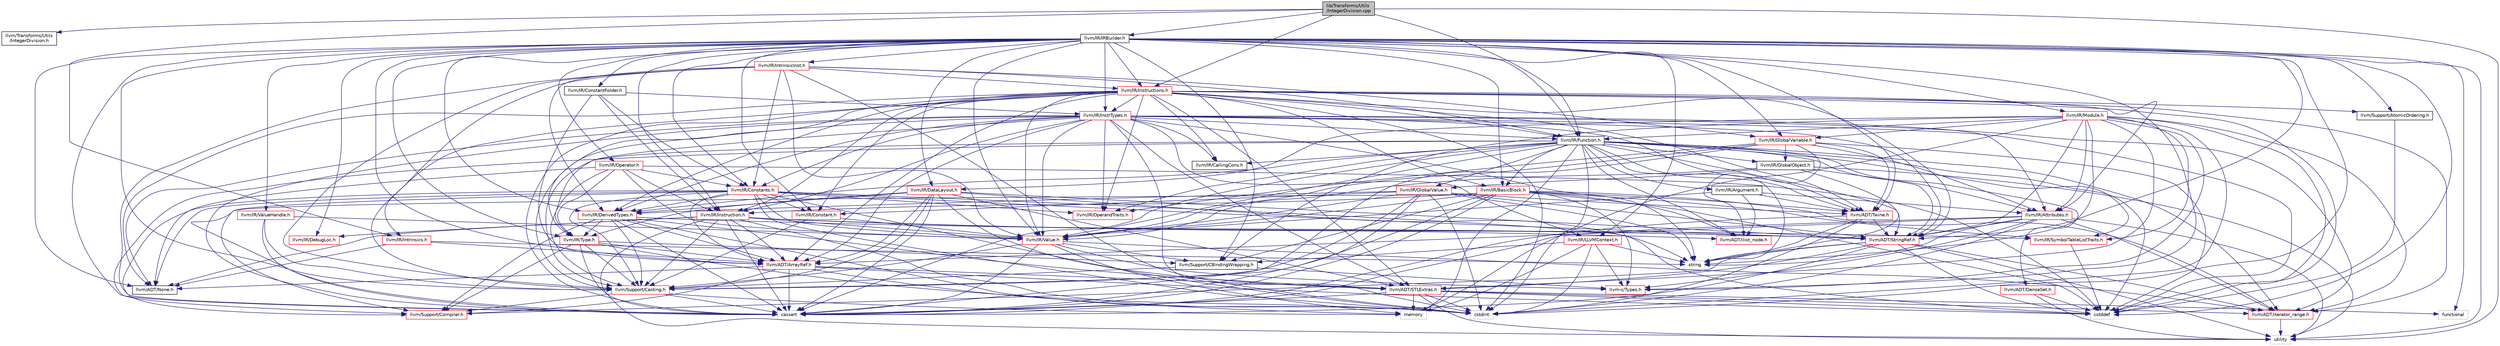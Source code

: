 digraph "lib/Transforms/Utils/IntegerDivision.cpp"
{
 // LATEX_PDF_SIZE
  bgcolor="transparent";
  edge [fontname="Helvetica",fontsize="10",labelfontname="Helvetica",labelfontsize="10"];
  node [fontname="Helvetica",fontsize="10",shape="box"];
  Node1 [label="lib/Transforms/Utils\l/IntegerDivision.cpp",height=0.2,width=0.4,color="black", fillcolor="grey75", style="filled", fontcolor="black",tooltip=" "];
  Node1 -> Node2 [color="midnightblue",fontsize="10",style="solid",fontname="Helvetica"];
  Node2 [label="llvm/Transforms/Utils\l/IntegerDivision.h",height=0.2,width=0.4,color="black",URL="$IntegerDivision_8h.html",tooltip=" "];
  Node1 -> Node3 [color="midnightblue",fontsize="10",style="solid",fontname="Helvetica"];
  Node3 [label="llvm/IR/Function.h",height=0.2,width=0.4,color="black",URL="$Function_8h.html",tooltip=" "];
  Node3 -> Node4 [color="midnightblue",fontsize="10",style="solid",fontname="Helvetica"];
  Node4 [label="llvm/ADT/DenseSet.h",height=0.2,width=0.4,color="red",URL="$DenseSet_8h.html",tooltip=" "];
  Node4 -> Node34 [color="midnightblue",fontsize="10",style="solid",fontname="Helvetica"];
  Node34 [label="cstddef",height=0.2,width=0.4,color="grey75",tooltip=" "];
  Node4 -> Node27 [color="midnightblue",fontsize="10",style="solid",fontname="Helvetica"];
  Node27 [label="utility",height=0.2,width=0.4,color="grey75",tooltip=" "];
  Node3 -> Node17 [color="midnightblue",fontsize="10",style="solid",fontname="Helvetica"];
  Node17 [label="llvm/ADT/StringRef.h",height=0.2,width=0.4,color="red",URL="$StringRef_8h.html",tooltip=" "];
  Node17 -> Node18 [color="midnightblue",fontsize="10",style="solid",fontname="Helvetica"];
  Node18 [label="llvm/ADT/STLExtras.h",height=0.2,width=0.4,color="red",URL="$STLExtras_8h.html",tooltip=" "];
  Node18 -> Node31 [color="midnightblue",fontsize="10",style="solid",fontname="Helvetica"];
  Node31 [label="llvm/ADT/iterator_range.h",height=0.2,width=0.4,color="red",URL="$iterator__range_8h.html",tooltip="This provides a very simple, boring adaptor for a begin and end iterator into a range type."];
  Node31 -> Node27 [color="midnightblue",fontsize="10",style="solid",fontname="Helvetica"];
  Node18 -> Node28 [color="midnightblue",fontsize="10",style="solid",fontname="Helvetica"];
  Node28 [label="cassert",height=0.2,width=0.4,color="grey75",tooltip=" "];
  Node18 -> Node34 [color="midnightblue",fontsize="10",style="solid",fontname="Helvetica"];
  Node18 -> Node48 [color="midnightblue",fontsize="10",style="solid",fontname="Helvetica"];
  Node48 [label="cstdint",height=0.2,width=0.4,color="grey75",tooltip=" "];
  Node18 -> Node49 [color="midnightblue",fontsize="10",style="solid",fontname="Helvetica"];
  Node49 [label="functional",height=0.2,width=0.4,color="grey75",tooltip=" "];
  Node18 -> Node29 [color="midnightblue",fontsize="10",style="solid",fontname="Helvetica"];
  Node29 [label="memory",height=0.2,width=0.4,color="grey75",tooltip=" "];
  Node18 -> Node27 [color="midnightblue",fontsize="10",style="solid",fontname="Helvetica"];
  Node17 -> Node31 [color="midnightblue",fontsize="10",style="solid",fontname="Helvetica"];
  Node17 -> Node21 [color="midnightblue",fontsize="10",style="solid",fontname="Helvetica"];
  Node21 [label="llvm/Support/Compiler.h",height=0.2,width=0.4,color="red",URL="$Compiler_8h.html",tooltip=" "];
  Node17 -> Node28 [color="midnightblue",fontsize="10",style="solid",fontname="Helvetica"];
  Node17 -> Node34 [color="midnightblue",fontsize="10",style="solid",fontname="Helvetica"];
  Node17 -> Node43 [color="midnightblue",fontsize="10",style="solid",fontname="Helvetica"];
  Node43 [label="string",height=0.2,width=0.4,color="grey75",tooltip=" "];
  Node17 -> Node27 [color="midnightblue",fontsize="10",style="solid",fontname="Helvetica"];
  Node3 -> Node60 [color="midnightblue",fontsize="10",style="solid",fontname="Helvetica"];
  Node60 [label="llvm/ADT/Twine.h",height=0.2,width=0.4,color="red",URL="$Twine_8h.html",tooltip=" "];
  Node60 -> Node17 [color="midnightblue",fontsize="10",style="solid",fontname="Helvetica"];
  Node60 -> Node28 [color="midnightblue",fontsize="10",style="solid",fontname="Helvetica"];
  Node60 -> Node48 [color="midnightblue",fontsize="10",style="solid",fontname="Helvetica"];
  Node60 -> Node43 [color="midnightblue",fontsize="10",style="solid",fontname="Helvetica"];
  Node3 -> Node61 [color="midnightblue",fontsize="10",style="solid",fontname="Helvetica"];
  Node61 [label="llvm/ADT/ilist_node.h",height=0.2,width=0.4,color="red",URL="$ilist__node_8h.html",tooltip=" "];
  Node3 -> Node31 [color="midnightblue",fontsize="10",style="solid",fontname="Helvetica"];
  Node3 -> Node65 [color="midnightblue",fontsize="10",style="solid",fontname="Helvetica"];
  Node65 [label="llvm/IR/Argument.h",height=0.2,width=0.4,color="black",URL="$Argument_8h.html",tooltip=" "];
  Node65 -> Node60 [color="midnightblue",fontsize="10",style="solid",fontname="Helvetica"];
  Node65 -> Node61 [color="midnightblue",fontsize="10",style="solid",fontname="Helvetica"];
  Node65 -> Node66 [color="midnightblue",fontsize="10",style="solid",fontname="Helvetica"];
  Node66 [label="llvm/IR/Attributes.h",height=0.2,width=0.4,color="red",URL="$Attributes_8h.html",tooltip="This file contains the simple types necessary to represent the attributes associated with functions a..."];
  Node66 -> Node67 [color="midnightblue",fontsize="10",style="solid",fontname="Helvetica"];
  Node67 [label="llvm-c/Types.h",height=0.2,width=0.4,color="red",URL="$llvm-c_2Types_8h.html",tooltip=" "];
  Node66 -> Node7 [color="midnightblue",fontsize="10",style="solid",fontname="Helvetica"];
  Node7 [label="llvm/ADT/ArrayRef.h",height=0.2,width=0.4,color="red",URL="$ArrayRef_8h.html",tooltip=" "];
  Node7 -> Node20 [color="midnightblue",fontsize="10",style="solid",fontname="Helvetica"];
  Node20 [label="llvm/ADT/None.h",height=0.2,width=0.4,color="black",URL="$None_8h.html",tooltip=" "];
  Node7 -> Node18 [color="midnightblue",fontsize="10",style="solid",fontname="Helvetica"];
  Node7 -> Node21 [color="midnightblue",fontsize="10",style="solid",fontname="Helvetica"];
  Node7 -> Node28 [color="midnightblue",fontsize="10",style="solid",fontname="Helvetica"];
  Node7 -> Node34 [color="midnightblue",fontsize="10",style="solid",fontname="Helvetica"];
  Node7 -> Node29 [color="midnightblue",fontsize="10",style="solid",fontname="Helvetica"];
  Node66 -> Node17 [color="midnightblue",fontsize="10",style="solid",fontname="Helvetica"];
  Node66 -> Node31 [color="midnightblue",fontsize="10",style="solid",fontname="Helvetica"];
  Node66 -> Node28 [color="midnightblue",fontsize="10",style="solid",fontname="Helvetica"];
  Node66 -> Node48 [color="midnightblue",fontsize="10",style="solid",fontname="Helvetica"];
  Node66 -> Node43 [color="midnightblue",fontsize="10",style="solid",fontname="Helvetica"];
  Node66 -> Node27 [color="midnightblue",fontsize="10",style="solid",fontname="Helvetica"];
  Node65 -> Node72 [color="midnightblue",fontsize="10",style="solid",fontname="Helvetica"];
  Node72 [label="llvm/IR/Value.h",height=0.2,width=0.4,color="red",URL="$Value_8h.html",tooltip=" "];
  Node72 -> Node67 [color="midnightblue",fontsize="10",style="solid",fontname="Helvetica"];
  Node72 -> Node31 [color="midnightblue",fontsize="10",style="solid",fontname="Helvetica"];
  Node72 -> Node74 [color="midnightblue",fontsize="10",style="solid",fontname="Helvetica"];
  Node74 [label="llvm/Support/CBindingWrapping.h",height=0.2,width=0.4,color="black",URL="$CBindingWrapping_8h.html",tooltip=" "];
  Node74 -> Node67 [color="midnightblue",fontsize="10",style="solid",fontname="Helvetica"];
  Node74 -> Node75 [color="midnightblue",fontsize="10",style="solid",fontname="Helvetica"];
  Node75 [label="llvm/Support/Casting.h",height=0.2,width=0.4,color="red",URL="$Casting_8h.html",tooltip=" "];
  Node75 -> Node21 [color="midnightblue",fontsize="10",style="solid",fontname="Helvetica"];
  Node75 -> Node28 [color="midnightblue",fontsize="10",style="solid",fontname="Helvetica"];
  Node75 -> Node29 [color="midnightblue",fontsize="10",style="solid",fontname="Helvetica"];
  Node72 -> Node75 [color="midnightblue",fontsize="10",style="solid",fontname="Helvetica"];
  Node72 -> Node28 [color="midnightblue",fontsize="10",style="solid",fontname="Helvetica"];
  Node72 -> Node29 [color="midnightblue",fontsize="10",style="solid",fontname="Helvetica"];
  Node3 -> Node66 [color="midnightblue",fontsize="10",style="solid",fontname="Helvetica"];
  Node3 -> Node77 [color="midnightblue",fontsize="10",style="solid",fontname="Helvetica"];
  Node77 [label="llvm/IR/BasicBlock.h",height=0.2,width=0.4,color="red",URL="$BasicBlock_8h.html",tooltip=" "];
  Node77 -> Node67 [color="midnightblue",fontsize="10",style="solid",fontname="Helvetica"];
  Node77 -> Node60 [color="midnightblue",fontsize="10",style="solid",fontname="Helvetica"];
  Node77 -> Node61 [color="midnightblue",fontsize="10",style="solid",fontname="Helvetica"];
  Node77 -> Node31 [color="midnightblue",fontsize="10",style="solid",fontname="Helvetica"];
  Node77 -> Node82 [color="midnightblue",fontsize="10",style="solid",fontname="Helvetica"];
  Node82 [label="llvm/IR/Instruction.h",height=0.2,width=0.4,color="red",URL="$IR_2Instruction_8h.html",tooltip=" "];
  Node82 -> Node7 [color="midnightblue",fontsize="10",style="solid",fontname="Helvetica"];
  Node82 -> Node20 [color="midnightblue",fontsize="10",style="solid",fontname="Helvetica"];
  Node82 -> Node17 [color="midnightblue",fontsize="10",style="solid",fontname="Helvetica"];
  Node82 -> Node61 [color="midnightblue",fontsize="10",style="solid",fontname="Helvetica"];
  Node82 -> Node83 [color="midnightblue",fontsize="10",style="solid",fontname="Helvetica"];
  Node83 [label="llvm/IR/DebugLoc.h",height=0.2,width=0.4,color="red",URL="$DebugLoc_8h.html",tooltip=" "];
  Node82 -> Node99 [color="midnightblue",fontsize="10",style="solid",fontname="Helvetica"];
  Node99 [label="llvm/IR/SymbolTableListTraits.h",height=0.2,width=0.4,color="red",URL="$SymbolTableListTraits_8h.html",tooltip=" "];
  Node99 -> Node34 [color="midnightblue",fontsize="10",style="solid",fontname="Helvetica"];
  Node82 -> Node72 [color="midnightblue",fontsize="10",style="solid",fontname="Helvetica"];
  Node82 -> Node75 [color="midnightblue",fontsize="10",style="solid",fontname="Helvetica"];
  Node82 -> Node28 [color="midnightblue",fontsize="10",style="solid",fontname="Helvetica"];
  Node82 -> Node48 [color="midnightblue",fontsize="10",style="solid",fontname="Helvetica"];
  Node82 -> Node27 [color="midnightblue",fontsize="10",style="solid",fontname="Helvetica"];
  Node77 -> Node99 [color="midnightblue",fontsize="10",style="solid",fontname="Helvetica"];
  Node77 -> Node72 [color="midnightblue",fontsize="10",style="solid",fontname="Helvetica"];
  Node77 -> Node74 [color="midnightblue",fontsize="10",style="solid",fontname="Helvetica"];
  Node77 -> Node75 [color="midnightblue",fontsize="10",style="solid",fontname="Helvetica"];
  Node77 -> Node21 [color="midnightblue",fontsize="10",style="solid",fontname="Helvetica"];
  Node77 -> Node28 [color="midnightblue",fontsize="10",style="solid",fontname="Helvetica"];
  Node77 -> Node34 [color="midnightblue",fontsize="10",style="solid",fontname="Helvetica"];
  Node3 -> Node101 [color="midnightblue",fontsize="10",style="solid",fontname="Helvetica"];
  Node101 [label="llvm/IR/CallingConv.h",height=0.2,width=0.4,color="black",URL="$CallingConv_8h.html",tooltip=" "];
  Node3 -> Node102 [color="midnightblue",fontsize="10",style="solid",fontname="Helvetica"];
  Node102 [label="llvm/IR/DerivedTypes.h",height=0.2,width=0.4,color="red",URL="$DerivedTypes_8h.html",tooltip=" "];
  Node102 -> Node7 [color="midnightblue",fontsize="10",style="solid",fontname="Helvetica"];
  Node102 -> Node18 [color="midnightblue",fontsize="10",style="solid",fontname="Helvetica"];
  Node102 -> Node17 [color="midnightblue",fontsize="10",style="solid",fontname="Helvetica"];
  Node102 -> Node103 [color="midnightblue",fontsize="10",style="solid",fontname="Helvetica"];
  Node103 [label="llvm/IR/Type.h",height=0.2,width=0.4,color="red",URL="$Type_8h.html",tooltip=" "];
  Node103 -> Node7 [color="midnightblue",fontsize="10",style="solid",fontname="Helvetica"];
  Node103 -> Node74 [color="midnightblue",fontsize="10",style="solid",fontname="Helvetica"];
  Node103 -> Node75 [color="midnightblue",fontsize="10",style="solid",fontname="Helvetica"];
  Node103 -> Node21 [color="midnightblue",fontsize="10",style="solid",fontname="Helvetica"];
  Node103 -> Node28 [color="midnightblue",fontsize="10",style="solid",fontname="Helvetica"];
  Node103 -> Node48 [color="midnightblue",fontsize="10",style="solid",fontname="Helvetica"];
  Node102 -> Node75 [color="midnightblue",fontsize="10",style="solid",fontname="Helvetica"];
  Node102 -> Node21 [color="midnightblue",fontsize="10",style="solid",fontname="Helvetica"];
  Node102 -> Node28 [color="midnightblue",fontsize="10",style="solid",fontname="Helvetica"];
  Node102 -> Node48 [color="midnightblue",fontsize="10",style="solid",fontname="Helvetica"];
  Node3 -> Node106 [color="midnightblue",fontsize="10",style="solid",fontname="Helvetica"];
  Node106 [label="llvm/IR/GlobalObject.h",height=0.2,width=0.4,color="black",URL="$GlobalObject_8h.html",tooltip=" "];
  Node106 -> Node17 [color="midnightblue",fontsize="10",style="solid",fontname="Helvetica"];
  Node106 -> Node107 [color="midnightblue",fontsize="10",style="solid",fontname="Helvetica"];
  Node107 [label="llvm/IR/GlobalValue.h",height=0.2,width=0.4,color="red",URL="$GlobalValue_8h.html",tooltip=" "];
  Node107 -> Node17 [color="midnightblue",fontsize="10",style="solid",fontname="Helvetica"];
  Node107 -> Node60 [color="midnightblue",fontsize="10",style="solid",fontname="Helvetica"];
  Node107 -> Node87 [color="midnightblue",fontsize="10",style="solid",fontname="Helvetica"];
  Node87 [label="llvm/IR/Constant.h",height=0.2,width=0.4,color="red",URL="$Constant_8h.html",tooltip=" "];
  Node87 -> Node72 [color="midnightblue",fontsize="10",style="solid",fontname="Helvetica"];
  Node87 -> Node75 [color="midnightblue",fontsize="10",style="solid",fontname="Helvetica"];
  Node107 -> Node102 [color="midnightblue",fontsize="10",style="solid",fontname="Helvetica"];
  Node107 -> Node72 [color="midnightblue",fontsize="10",style="solid",fontname="Helvetica"];
  Node107 -> Node75 [color="midnightblue",fontsize="10",style="solid",fontname="Helvetica"];
  Node107 -> Node28 [color="midnightblue",fontsize="10",style="solid",fontname="Helvetica"];
  Node107 -> Node48 [color="midnightblue",fontsize="10",style="solid",fontname="Helvetica"];
  Node107 -> Node43 [color="midnightblue",fontsize="10",style="solid",fontname="Helvetica"];
  Node106 -> Node72 [color="midnightblue",fontsize="10",style="solid",fontname="Helvetica"];
  Node106 -> Node43 [color="midnightblue",fontsize="10",style="solid",fontname="Helvetica"];
  Node106 -> Node27 [color="midnightblue",fontsize="10",style="solid",fontname="Helvetica"];
  Node3 -> Node107 [color="midnightblue",fontsize="10",style="solid",fontname="Helvetica"];
  Node3 -> Node111 [color="midnightblue",fontsize="10",style="solid",fontname="Helvetica"];
  Node111 [label="llvm/IR/OperandTraits.h",height=0.2,width=0.4,color="red",URL="$OperandTraits_8h.html",tooltip=" "];
  Node3 -> Node99 [color="midnightblue",fontsize="10",style="solid",fontname="Helvetica"];
  Node3 -> Node72 [color="midnightblue",fontsize="10",style="solid",fontname="Helvetica"];
  Node3 -> Node75 [color="midnightblue",fontsize="10",style="solid",fontname="Helvetica"];
  Node3 -> Node21 [color="midnightblue",fontsize="10",style="solid",fontname="Helvetica"];
  Node3 -> Node28 [color="midnightblue",fontsize="10",style="solid",fontname="Helvetica"];
  Node3 -> Node34 [color="midnightblue",fontsize="10",style="solid",fontname="Helvetica"];
  Node3 -> Node48 [color="midnightblue",fontsize="10",style="solid",fontname="Helvetica"];
  Node3 -> Node29 [color="midnightblue",fontsize="10",style="solid",fontname="Helvetica"];
  Node3 -> Node43 [color="midnightblue",fontsize="10",style="solid",fontname="Helvetica"];
  Node1 -> Node112 [color="midnightblue",fontsize="10",style="solid",fontname="Helvetica"];
  Node112 [label="llvm/IR/IRBuilder.h",height=0.2,width=0.4,color="black",URL="$IRBuilder_8h.html",tooltip=" "];
  Node112 -> Node67 [color="midnightblue",fontsize="10",style="solid",fontname="Helvetica"];
  Node112 -> Node7 [color="midnightblue",fontsize="10",style="solid",fontname="Helvetica"];
  Node112 -> Node20 [color="midnightblue",fontsize="10",style="solid",fontname="Helvetica"];
  Node112 -> Node17 [color="midnightblue",fontsize="10",style="solid",fontname="Helvetica"];
  Node112 -> Node60 [color="midnightblue",fontsize="10",style="solid",fontname="Helvetica"];
  Node112 -> Node77 [color="midnightblue",fontsize="10",style="solid",fontname="Helvetica"];
  Node112 -> Node87 [color="midnightblue",fontsize="10",style="solid",fontname="Helvetica"];
  Node112 -> Node113 [color="midnightblue",fontsize="10",style="solid",fontname="Helvetica"];
  Node113 [label="llvm/IR/ConstantFolder.h",height=0.2,width=0.4,color="black",URL="$ConstantFolder_8h.html",tooltip=" "];
  Node113 -> Node7 [color="midnightblue",fontsize="10",style="solid",fontname="Helvetica"];
  Node113 -> Node114 [color="midnightblue",fontsize="10",style="solid",fontname="Helvetica"];
  Node114 [label="llvm/IR/Constants.h",height=0.2,width=0.4,color="red",URL="$Constants_8h.html",tooltip="This file contains the declarations for the subclasses of Constant, which represent the different fla..."];
  Node114 -> Node7 [color="midnightblue",fontsize="10",style="solid",fontname="Helvetica"];
  Node114 -> Node20 [color="midnightblue",fontsize="10",style="solid",fontname="Helvetica"];
  Node114 -> Node18 [color="midnightblue",fontsize="10",style="solid",fontname="Helvetica"];
  Node114 -> Node17 [color="midnightblue",fontsize="10",style="solid",fontname="Helvetica"];
  Node114 -> Node87 [color="midnightblue",fontsize="10",style="solid",fontname="Helvetica"];
  Node114 -> Node102 [color="midnightblue",fontsize="10",style="solid",fontname="Helvetica"];
  Node114 -> Node111 [color="midnightblue",fontsize="10",style="solid",fontname="Helvetica"];
  Node114 -> Node72 [color="midnightblue",fontsize="10",style="solid",fontname="Helvetica"];
  Node114 -> Node75 [color="midnightblue",fontsize="10",style="solid",fontname="Helvetica"];
  Node114 -> Node21 [color="midnightblue",fontsize="10",style="solid",fontname="Helvetica"];
  Node114 -> Node28 [color="midnightblue",fontsize="10",style="solid",fontname="Helvetica"];
  Node114 -> Node34 [color="midnightblue",fontsize="10",style="solid",fontname="Helvetica"];
  Node114 -> Node48 [color="midnightblue",fontsize="10",style="solid",fontname="Helvetica"];
  Node113 -> Node115 [color="midnightblue",fontsize="10",style="solid",fontname="Helvetica"];
  Node115 [label="llvm/IR/InstrTypes.h",height=0.2,width=0.4,color="red",URL="$InstrTypes_8h.html",tooltip=" "];
  Node115 -> Node7 [color="midnightblue",fontsize="10",style="solid",fontname="Helvetica"];
  Node115 -> Node20 [color="midnightblue",fontsize="10",style="solid",fontname="Helvetica"];
  Node115 -> Node18 [color="midnightblue",fontsize="10",style="solid",fontname="Helvetica"];
  Node115 -> Node17 [color="midnightblue",fontsize="10",style="solid",fontname="Helvetica"];
  Node115 -> Node60 [color="midnightblue",fontsize="10",style="solid",fontname="Helvetica"];
  Node115 -> Node31 [color="midnightblue",fontsize="10",style="solid",fontname="Helvetica"];
  Node115 -> Node66 [color="midnightblue",fontsize="10",style="solid",fontname="Helvetica"];
  Node115 -> Node101 [color="midnightblue",fontsize="10",style="solid",fontname="Helvetica"];
  Node115 -> Node114 [color="midnightblue",fontsize="10",style="solid",fontname="Helvetica"];
  Node115 -> Node102 [color="midnightblue",fontsize="10",style="solid",fontname="Helvetica"];
  Node115 -> Node3 [color="midnightblue",fontsize="10",style="solid",fontname="Helvetica"];
  Node115 -> Node82 [color="midnightblue",fontsize="10",style="solid",fontname="Helvetica"];
  Node115 -> Node89 [color="midnightblue",fontsize="10",style="solid",fontname="Helvetica"];
  Node89 [label="llvm/IR/LLVMContext.h",height=0.2,width=0.4,color="red",URL="$LLVMContext_8h.html",tooltip=" "];
  Node89 -> Node67 [color="midnightblue",fontsize="10",style="solid",fontname="Helvetica"];
  Node89 -> Node74 [color="midnightblue",fontsize="10",style="solid",fontname="Helvetica"];
  Node89 -> Node48 [color="midnightblue",fontsize="10",style="solid",fontname="Helvetica"];
  Node89 -> Node29 [color="midnightblue",fontsize="10",style="solid",fontname="Helvetica"];
  Node89 -> Node43 [color="midnightblue",fontsize="10",style="solid",fontname="Helvetica"];
  Node115 -> Node111 [color="midnightblue",fontsize="10",style="solid",fontname="Helvetica"];
  Node115 -> Node103 [color="midnightblue",fontsize="10",style="solid",fontname="Helvetica"];
  Node115 -> Node72 [color="midnightblue",fontsize="10",style="solid",fontname="Helvetica"];
  Node115 -> Node75 [color="midnightblue",fontsize="10",style="solid",fontname="Helvetica"];
  Node115 -> Node28 [color="midnightblue",fontsize="10",style="solid",fontname="Helvetica"];
  Node115 -> Node34 [color="midnightblue",fontsize="10",style="solid",fontname="Helvetica"];
  Node115 -> Node48 [color="midnightblue",fontsize="10",style="solid",fontname="Helvetica"];
  Node115 -> Node43 [color="midnightblue",fontsize="10",style="solid",fontname="Helvetica"];
  Node113 -> Node82 [color="midnightblue",fontsize="10",style="solid",fontname="Helvetica"];
  Node112 -> Node114 [color="midnightblue",fontsize="10",style="solid",fontname="Helvetica"];
  Node112 -> Node116 [color="midnightblue",fontsize="10",style="solid",fontname="Helvetica"];
  Node116 [label="llvm/IR/DataLayout.h",height=0.2,width=0.4,color="red",URL="$DataLayout_8h.html",tooltip=" "];
  Node116 -> Node7 [color="midnightblue",fontsize="10",style="solid",fontname="Helvetica"];
  Node116 -> Node18 [color="midnightblue",fontsize="10",style="solid",fontname="Helvetica"];
  Node116 -> Node17 [color="midnightblue",fontsize="10",style="solid",fontname="Helvetica"];
  Node116 -> Node102 [color="midnightblue",fontsize="10",style="solid",fontname="Helvetica"];
  Node116 -> Node103 [color="midnightblue",fontsize="10",style="solid",fontname="Helvetica"];
  Node116 -> Node75 [color="midnightblue",fontsize="10",style="solid",fontname="Helvetica"];
  Node116 -> Node28 [color="midnightblue",fontsize="10",style="solid",fontname="Helvetica"];
  Node116 -> Node48 [color="midnightblue",fontsize="10",style="solid",fontname="Helvetica"];
  Node116 -> Node43 [color="midnightblue",fontsize="10",style="solid",fontname="Helvetica"];
  Node112 -> Node83 [color="midnightblue",fontsize="10",style="solid",fontname="Helvetica"];
  Node112 -> Node102 [color="midnightblue",fontsize="10",style="solid",fontname="Helvetica"];
  Node112 -> Node3 [color="midnightblue",fontsize="10",style="solid",fontname="Helvetica"];
  Node112 -> Node127 [color="midnightblue",fontsize="10",style="solid",fontname="Helvetica"];
  Node127 [label="llvm/IR/GlobalVariable.h",height=0.2,width=0.4,color="red",URL="$GlobalVariable_8h.html",tooltip=" "];
  Node127 -> Node60 [color="midnightblue",fontsize="10",style="solid",fontname="Helvetica"];
  Node127 -> Node61 [color="midnightblue",fontsize="10",style="solid",fontname="Helvetica"];
  Node127 -> Node66 [color="midnightblue",fontsize="10",style="solid",fontname="Helvetica"];
  Node127 -> Node106 [color="midnightblue",fontsize="10",style="solid",fontname="Helvetica"];
  Node127 -> Node111 [color="midnightblue",fontsize="10",style="solid",fontname="Helvetica"];
  Node127 -> Node72 [color="midnightblue",fontsize="10",style="solid",fontname="Helvetica"];
  Node127 -> Node28 [color="midnightblue",fontsize="10",style="solid",fontname="Helvetica"];
  Node127 -> Node34 [color="midnightblue",fontsize="10",style="solid",fontname="Helvetica"];
  Node112 -> Node115 [color="midnightblue",fontsize="10",style="solid",fontname="Helvetica"];
  Node112 -> Node82 [color="midnightblue",fontsize="10",style="solid",fontname="Helvetica"];
  Node112 -> Node128 [color="midnightblue",fontsize="10",style="solid",fontname="Helvetica"];
  Node128 [label="llvm/IR/Instructions.h",height=0.2,width=0.4,color="red",URL="$Instructions_8h.html",tooltip=" "];
  Node128 -> Node7 [color="midnightblue",fontsize="10",style="solid",fontname="Helvetica"];
  Node128 -> Node20 [color="midnightblue",fontsize="10",style="solid",fontname="Helvetica"];
  Node128 -> Node18 [color="midnightblue",fontsize="10",style="solid",fontname="Helvetica"];
  Node128 -> Node17 [color="midnightblue",fontsize="10",style="solid",fontname="Helvetica"];
  Node128 -> Node60 [color="midnightblue",fontsize="10",style="solid",fontname="Helvetica"];
  Node128 -> Node31 [color="midnightblue",fontsize="10",style="solid",fontname="Helvetica"];
  Node128 -> Node66 [color="midnightblue",fontsize="10",style="solid",fontname="Helvetica"];
  Node128 -> Node77 [color="midnightblue",fontsize="10",style="solid",fontname="Helvetica"];
  Node128 -> Node101 [color="midnightblue",fontsize="10",style="solid",fontname="Helvetica"];
  Node128 -> Node87 [color="midnightblue",fontsize="10",style="solid",fontname="Helvetica"];
  Node128 -> Node102 [color="midnightblue",fontsize="10",style="solid",fontname="Helvetica"];
  Node128 -> Node3 [color="midnightblue",fontsize="10",style="solid",fontname="Helvetica"];
  Node128 -> Node115 [color="midnightblue",fontsize="10",style="solid",fontname="Helvetica"];
  Node128 -> Node82 [color="midnightblue",fontsize="10",style="solid",fontname="Helvetica"];
  Node128 -> Node111 [color="midnightblue",fontsize="10",style="solid",fontname="Helvetica"];
  Node128 -> Node103 [color="midnightblue",fontsize="10",style="solid",fontname="Helvetica"];
  Node128 -> Node72 [color="midnightblue",fontsize="10",style="solid",fontname="Helvetica"];
  Node128 -> Node129 [color="midnightblue",fontsize="10",style="solid",fontname="Helvetica"];
  Node129 [label="llvm/Support/AtomicOrdering.h",height=0.2,width=0.4,color="black",URL="$AtomicOrdering_8h.html",tooltip="Atomic ordering constants."];
  Node129 -> Node34 [color="midnightblue",fontsize="10",style="solid",fontname="Helvetica"];
  Node128 -> Node75 [color="midnightblue",fontsize="10",style="solid",fontname="Helvetica"];
  Node128 -> Node28 [color="midnightblue",fontsize="10",style="solid",fontname="Helvetica"];
  Node128 -> Node34 [color="midnightblue",fontsize="10",style="solid",fontname="Helvetica"];
  Node128 -> Node48 [color="midnightblue",fontsize="10",style="solid",fontname="Helvetica"];
  Node112 -> Node130 [color="midnightblue",fontsize="10",style="solid",fontname="Helvetica"];
  Node130 [label="llvm/IR/IntrinsicInst.h",height=0.2,width=0.4,color="red",URL="$IntrinsicInst_8h.html",tooltip=" "];
  Node130 -> Node114 [color="midnightblue",fontsize="10",style="solid",fontname="Helvetica"];
  Node130 -> Node102 [color="midnightblue",fontsize="10",style="solid",fontname="Helvetica"];
  Node130 -> Node3 [color="midnightblue",fontsize="10",style="solid",fontname="Helvetica"];
  Node130 -> Node127 [color="midnightblue",fontsize="10",style="solid",fontname="Helvetica"];
  Node130 -> Node128 [color="midnightblue",fontsize="10",style="solid",fontname="Helvetica"];
  Node130 -> Node131 [color="midnightblue",fontsize="10",style="solid",fontname="Helvetica"];
  Node131 [label="llvm/IR/Intrinsics.h",height=0.2,width=0.4,color="red",URL="$Intrinsics_8h.html",tooltip=" "];
  Node131 -> Node7 [color="midnightblue",fontsize="10",style="solid",fontname="Helvetica"];
  Node131 -> Node20 [color="midnightblue",fontsize="10",style="solid",fontname="Helvetica"];
  Node131 -> Node43 [color="midnightblue",fontsize="10",style="solid",fontname="Helvetica"];
  Node130 -> Node72 [color="midnightblue",fontsize="10",style="solid",fontname="Helvetica"];
  Node130 -> Node75 [color="midnightblue",fontsize="10",style="solid",fontname="Helvetica"];
  Node130 -> Node28 [color="midnightblue",fontsize="10",style="solid",fontname="Helvetica"];
  Node130 -> Node48 [color="midnightblue",fontsize="10",style="solid",fontname="Helvetica"];
  Node112 -> Node89 [color="midnightblue",fontsize="10",style="solid",fontname="Helvetica"];
  Node112 -> Node133 [color="midnightblue",fontsize="10",style="solid",fontname="Helvetica"];
  Node133 [label="llvm/IR/Module.h",height=0.2,width=0.4,color="red",URL="$Module_8h.html",tooltip="Module.h This file contains the declarations for the Module class."];
  Node133 -> Node67 [color="midnightblue",fontsize="10",style="solid",fontname="Helvetica"];
  Node133 -> Node18 [color="midnightblue",fontsize="10",style="solid",fontname="Helvetica"];
  Node133 -> Node17 [color="midnightblue",fontsize="10",style="solid",fontname="Helvetica"];
  Node133 -> Node31 [color="midnightblue",fontsize="10",style="solid",fontname="Helvetica"];
  Node133 -> Node66 [color="midnightblue",fontsize="10",style="solid",fontname="Helvetica"];
  Node133 -> Node116 [color="midnightblue",fontsize="10",style="solid",fontname="Helvetica"];
  Node133 -> Node3 [color="midnightblue",fontsize="10",style="solid",fontname="Helvetica"];
  Node133 -> Node127 [color="midnightblue",fontsize="10",style="solid",fontname="Helvetica"];
  Node133 -> Node99 [color="midnightblue",fontsize="10",style="solid",fontname="Helvetica"];
  Node133 -> Node74 [color="midnightblue",fontsize="10",style="solid",fontname="Helvetica"];
  Node133 -> Node34 [color="midnightblue",fontsize="10",style="solid",fontname="Helvetica"];
  Node133 -> Node48 [color="midnightblue",fontsize="10",style="solid",fontname="Helvetica"];
  Node133 -> Node29 [color="midnightblue",fontsize="10",style="solid",fontname="Helvetica"];
  Node133 -> Node43 [color="midnightblue",fontsize="10",style="solid",fontname="Helvetica"];
  Node112 -> Node140 [color="midnightblue",fontsize="10",style="solid",fontname="Helvetica"];
  Node140 [label="llvm/IR/Operator.h",height=0.2,width=0.4,color="red",URL="$Operator_8h.html",tooltip=" "];
  Node140 -> Node20 [color="midnightblue",fontsize="10",style="solid",fontname="Helvetica"];
  Node140 -> Node114 [color="midnightblue",fontsize="10",style="solid",fontname="Helvetica"];
  Node140 -> Node82 [color="midnightblue",fontsize="10",style="solid",fontname="Helvetica"];
  Node140 -> Node103 [color="midnightblue",fontsize="10",style="solid",fontname="Helvetica"];
  Node140 -> Node72 [color="midnightblue",fontsize="10",style="solid",fontname="Helvetica"];
  Node140 -> Node75 [color="midnightblue",fontsize="10",style="solid",fontname="Helvetica"];
  Node140 -> Node34 [color="midnightblue",fontsize="10",style="solid",fontname="Helvetica"];
  Node112 -> Node103 [color="midnightblue",fontsize="10",style="solid",fontname="Helvetica"];
  Node112 -> Node72 [color="midnightblue",fontsize="10",style="solid",fontname="Helvetica"];
  Node112 -> Node141 [color="midnightblue",fontsize="10",style="solid",fontname="Helvetica"];
  Node141 [label="llvm/IR/ValueHandle.h",height=0.2,width=0.4,color="red",URL="$ValueHandle_8h.html",tooltip=" "];
  Node141 -> Node72 [color="midnightblue",fontsize="10",style="solid",fontname="Helvetica"];
  Node141 -> Node75 [color="midnightblue",fontsize="10",style="solid",fontname="Helvetica"];
  Node141 -> Node28 [color="midnightblue",fontsize="10",style="solid",fontname="Helvetica"];
  Node112 -> Node129 [color="midnightblue",fontsize="10",style="solid",fontname="Helvetica"];
  Node112 -> Node74 [color="midnightblue",fontsize="10",style="solid",fontname="Helvetica"];
  Node112 -> Node75 [color="midnightblue",fontsize="10",style="solid",fontname="Helvetica"];
  Node112 -> Node28 [color="midnightblue",fontsize="10",style="solid",fontname="Helvetica"];
  Node112 -> Node34 [color="midnightblue",fontsize="10",style="solid",fontname="Helvetica"];
  Node112 -> Node48 [color="midnightblue",fontsize="10",style="solid",fontname="Helvetica"];
  Node112 -> Node49 [color="midnightblue",fontsize="10",style="solid",fontname="Helvetica"];
  Node112 -> Node27 [color="midnightblue",fontsize="10",style="solid",fontname="Helvetica"];
  Node1 -> Node128 [color="midnightblue",fontsize="10",style="solid",fontname="Helvetica"];
  Node1 -> Node131 [color="midnightblue",fontsize="10",style="solid",fontname="Helvetica"];
  Node1 -> Node27 [color="midnightblue",fontsize="10",style="solid",fontname="Helvetica"];
}
